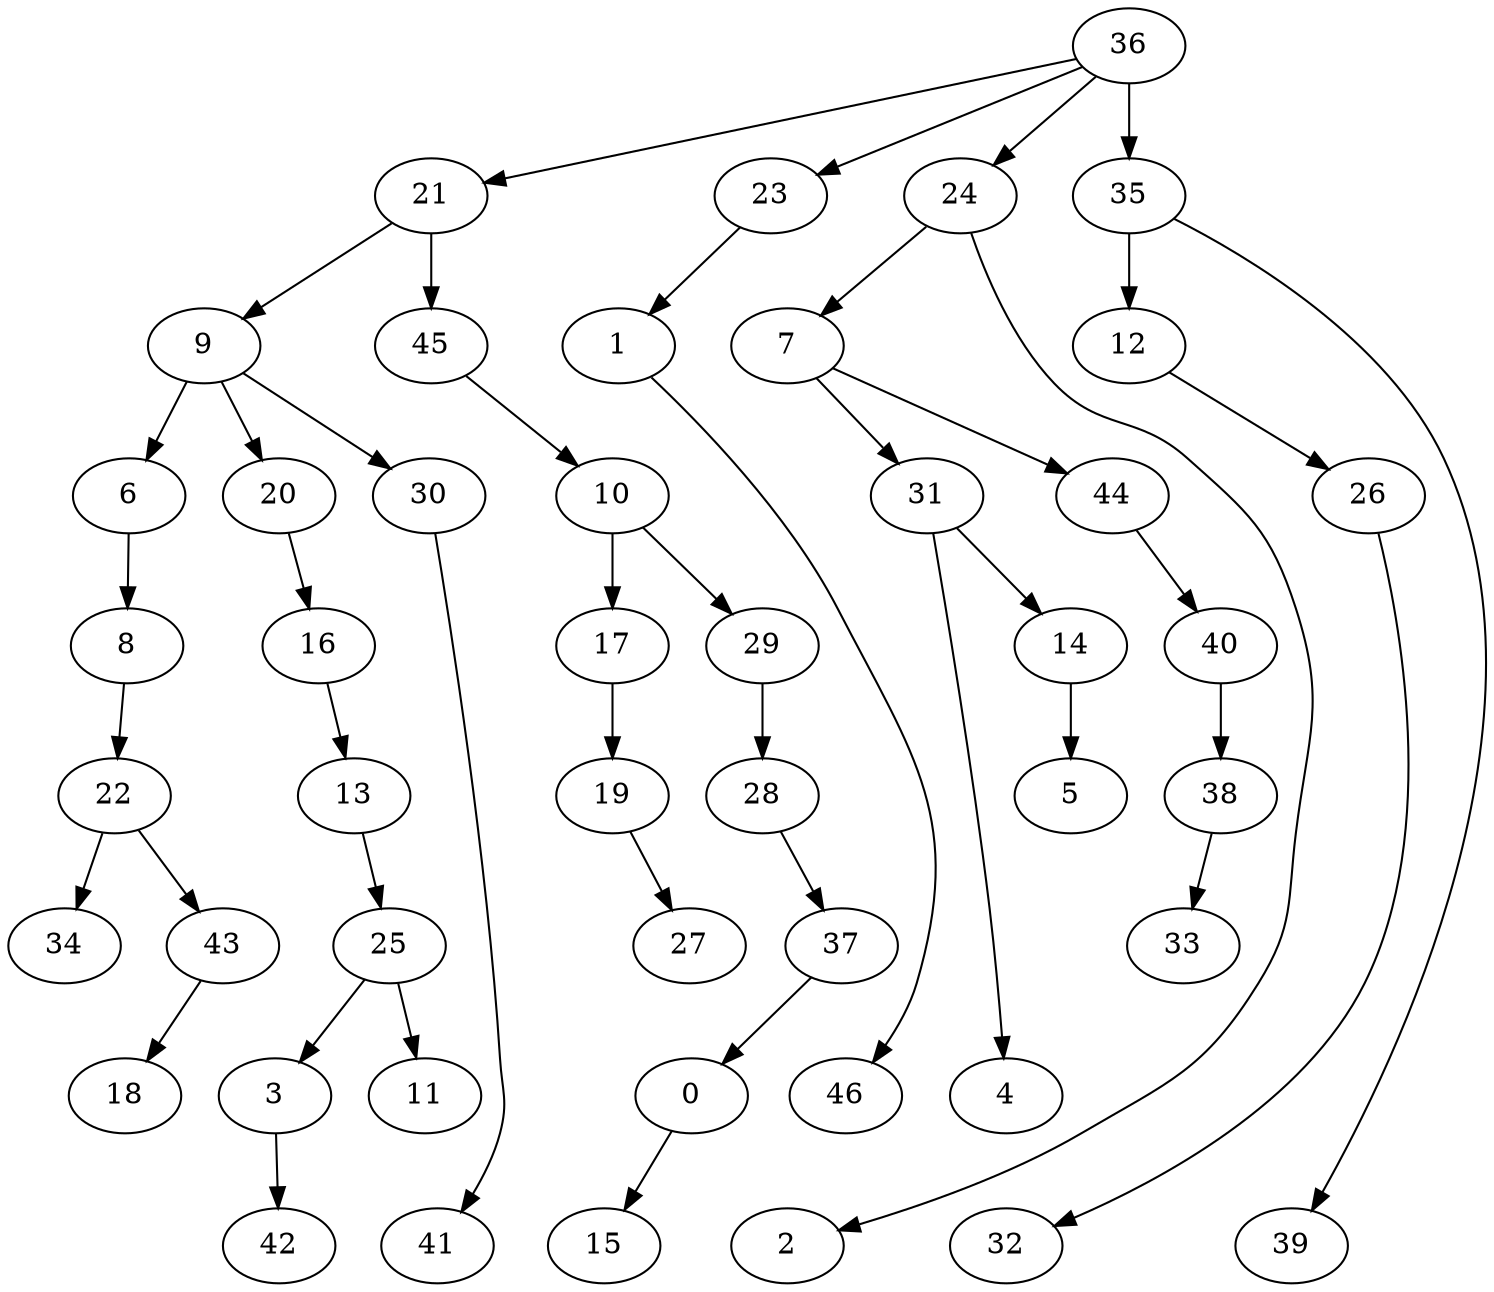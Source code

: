 digraph G {
    0;
    15;
    1;
    46;
    3;
    42;
    6;
    8;
    22;
    7;
    31;
    44;
    4;
    14;
    40;
    34;
    43;
    9;
    20;
    30;
    16;
    41;
    10;
    17;
    29;
    19;
    28;
    12;
    26;
    32;
    13;
    25;
    11;
    5;
    27;
    21;
    45;
    18;
    23;
    24;
    2;
    37;
    35;
    39;
    36;
    38;
    33;
    0 -> 15 [weight=0];
    1 -> 46 [weight=0];
    3 -> 42 [weight=0];
    6 -> 8 [weight=0];
    8 -> 22 [weight=0];
    22 -> 34 [weight=0];
    22 -> 43 [weight=0];
    7 -> 31 [weight=0];
    7 -> 44 [weight=0];
    31 -> 4 [weight=0];
    31 -> 14 [weight=0];
    44 -> 40 [weight=0];
    14 -> 5 [weight=0];
    40 -> 38 [weight=0];
    43 -> 18 [weight=0];
    9 -> 6 [weight=1];
    9 -> 20 [weight=0];
    9 -> 30 [weight=1];
    20 -> 16 [weight=0];
    30 -> 41 [weight=0];
    16 -> 13 [weight=0];
    10 -> 17 [weight=1];
    10 -> 29 [weight=0];
    17 -> 19 [weight=0];
    29 -> 28 [weight=0];
    19 -> 27 [weight=0];
    28 -> 37 [weight=0];
    12 -> 26 [weight=0];
    26 -> 32 [weight=0];
    13 -> 25 [weight=0];
    25 -> 3 [weight=0];
    25 -> 11 [weight=0];
    21 -> 9 [weight=0];
    21 -> 45 [weight=2];
    45 -> 10 [weight=0];
    23 -> 1 [weight=0];
    24 -> 2 [weight=0];
    24 -> 7 [weight=0];
    37 -> 0 [weight=0];
    35 -> 12 [weight=1];
    35 -> 39 [weight=0];
    36 -> 21 [weight=0];
    36 -> 23 [weight=0];
    36 -> 24 [weight=0];
    36 -> 35 [weight=4];
    38 -> 33 [weight=0];
}
